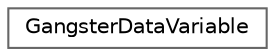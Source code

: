 digraph "クラス階層図"
{
 // LATEX_PDF_SIZE
  bgcolor="transparent";
  edge [fontname=Helvetica,fontsize=10,labelfontname=Helvetica,labelfontsize=10];
  node [fontname=Helvetica,fontsize=10,shape=box,height=0.2,width=0.4];
  rankdir="LR";
  Node0 [id="Node000000",label="GangsterDataVariable",height=0.2,width=0.4,color="grey40", fillcolor="white", style="filled",URL="$class_gangster_data_variable.html",tooltip=" "];
}
